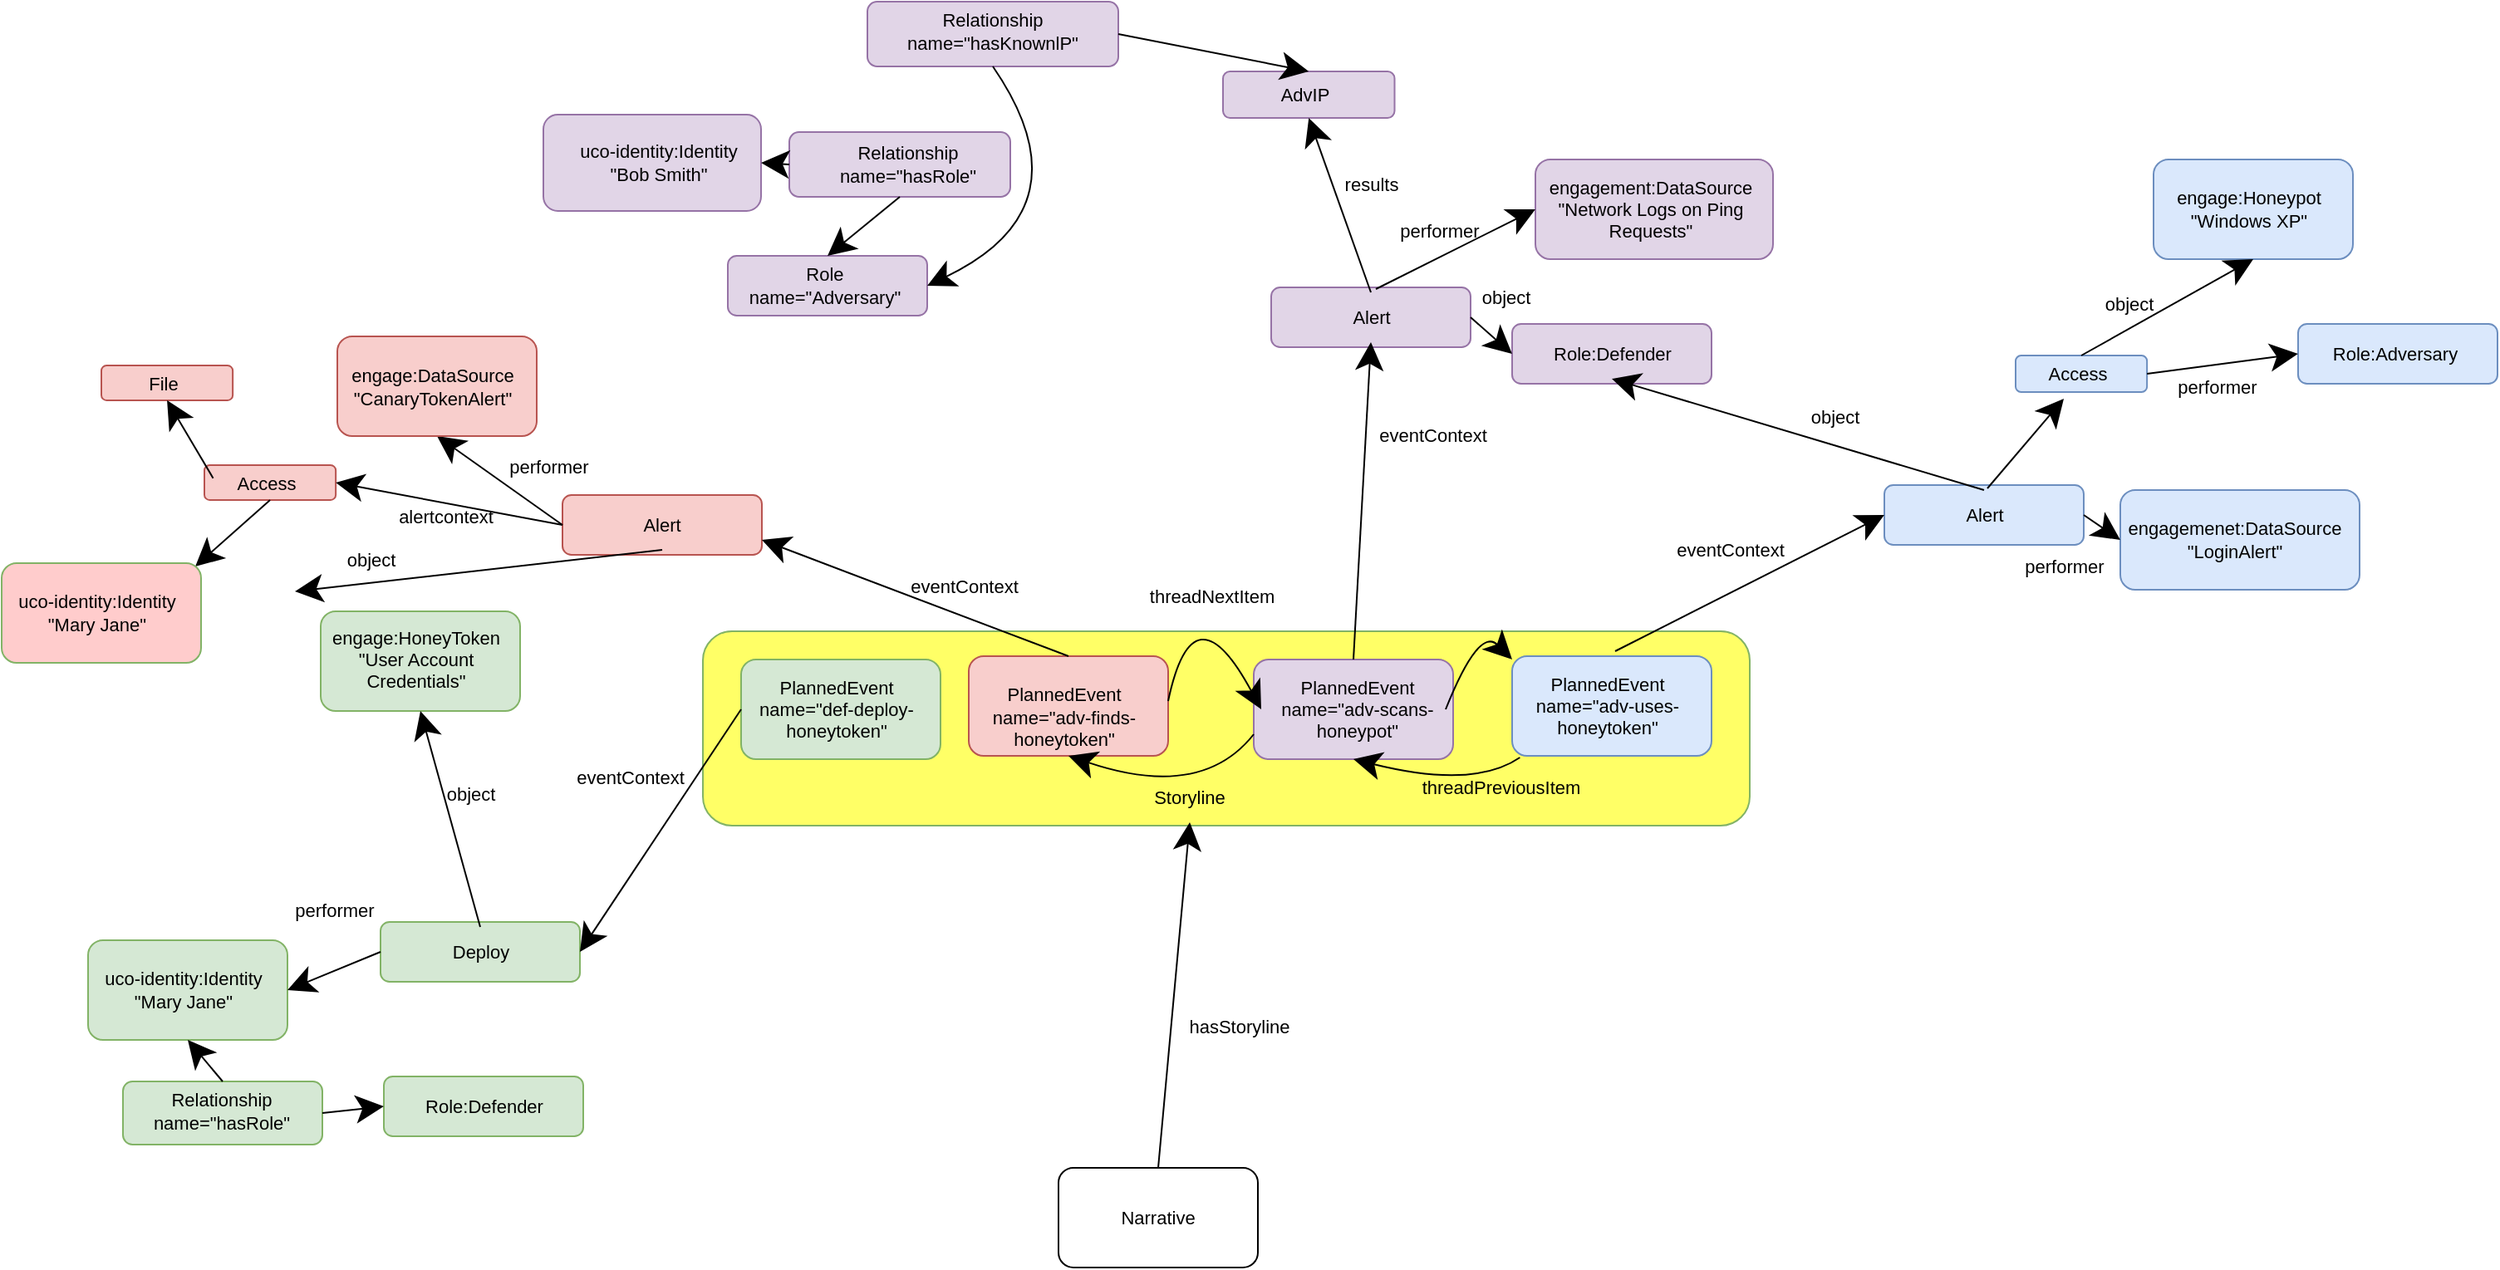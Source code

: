 <mxfile version="20.8.16" type="device"><diagram id="aPZponwk-CAp5cWYtt7y" name="Page-2"><mxGraphModel dx="2490" dy="1339" grid="0" gridSize="10" guides="1" tooltips="1" connect="1" arrows="1" fold="1" page="0" pageScale="1" pageWidth="850" pageHeight="1100" math="0" shadow="0"><root><mxCell id="0"/><mxCell id="1" parent="0"/><mxCell id="fvY7ZzDj5HsZYupAAfVs-12" value="" style="rounded=1;whiteSpace=wrap;html=1;fontSize=11;fillColor=#FFFF66;strokeColor=#82b366;" parent="1" vertex="1"><mxGeometry x="-400" y="-220" width="630" height="117" as="geometry"/></mxCell><mxCell id="fvY7ZzDj5HsZYupAAfVs-11" value="" style="group" parent="1" vertex="1" connectable="0"><mxGeometry x="-344" y="-160" width="560" height="94" as="geometry"/></mxCell><mxCell id="fvY7ZzDj5HsZYupAAfVs-13" value="Storyline" style="text;html=1;strokeColor=none;fillColor=#FFFF66;align=center;verticalAlign=middle;whiteSpace=wrap;rounded=0;fontSize=11;" parent="fvY7ZzDj5HsZYupAAfVs-11" vertex="1"><mxGeometry x="83" y="25" width="308" height="30" as="geometry"/></mxCell><mxCell id="P7vZvqW4n4S7l9zOYLdS-189" value="" style="rounded=1;whiteSpace=wrap;html=1;fontSize=11;fillColor=#dae8fc;strokeColor=#6c8ebf;" parent="1" vertex="1"><mxGeometry x="453" y="-305" width="144" height="60" as="geometry"/></mxCell><mxCell id="P7vZvqW4n4S7l9zOYLdS-193" value="" style="rounded=1;whiteSpace=wrap;html=1;fontSize=11;fillColor=#dae8fc;strokeColor=#6c8ebf;" parent="1" vertex="1"><mxGeometry x="311" y="-308" width="120" height="36" as="geometry"/></mxCell><mxCell id="P7vZvqW4n4S7l9zOYLdS-5" value="" style="group" parent="1" vertex="1" connectable="0"><mxGeometry x="-186" y="103" width="120" height="60" as="geometry"/></mxCell><mxCell id="P7vZvqW4n4S7l9zOYLdS-3" value="" style="rounded=1;whiteSpace=wrap;html=1;fontSize=11;" parent="P7vZvqW4n4S7l9zOYLdS-5" vertex="1"><mxGeometry width="120" height="60" as="geometry"/></mxCell><mxCell id="P7vZvqW4n4S7l9zOYLdS-4" value="Narrative" style="text;html=1;strokeColor=none;fillColor=none;align=center;verticalAlign=middle;whiteSpace=wrap;rounded=0;fontSize=11;" parent="P7vZvqW4n4S7l9zOYLdS-5" vertex="1"><mxGeometry x="30" y="15" width="60" height="30" as="geometry"/></mxCell><mxCell id="P7vZvqW4n4S7l9zOYLdS-16" value="" style="endArrow=classic;html=1;rounded=0;fontSize=11;startSize=14;endSize=14;sourcePerimeterSpacing=8;targetPerimeterSpacing=8;curved=1;exitX=0.5;exitY=0;exitDx=0;exitDy=0;entryX=0.5;entryY=1;entryDx=0;entryDy=0;" parent="1" source="P7vZvqW4n4S7l9zOYLdS-3" target="fvY7ZzDj5HsZYupAAfVs-13" edge="1"><mxGeometry width="50" height="50" relative="1" as="geometry"><mxPoint x="160" y="224" as="sourcePoint"/><mxPoint x="-126" y="5" as="targetPoint"/></mxGeometry></mxCell><mxCell id="P7vZvqW4n4S7l9zOYLdS-20" value="" style="group" parent="1" vertex="1" connectable="0"><mxGeometry x="-69" y="-220" width="162" height="81" as="geometry"/></mxCell><mxCell id="P7vZvqW4n4S7l9zOYLdS-21" value="" style="rounded=1;whiteSpace=wrap;html=1;fontSize=11;fillColor=#e1d5e7;strokeColor=#9673a6;" parent="P7vZvqW4n4S7l9zOYLdS-20" vertex="1"><mxGeometry x="0.5" y="17" width="120" height="60" as="geometry"/></mxCell><mxCell id="P7vZvqW4n4S7l9zOYLdS-22" value="&lt;div&gt;PlannedEvent&lt;/div&gt;&lt;div&gt;name=&quot;adv-scans-honeypot&quot;&lt;br&gt;&lt;/div&gt;" style="text;html=1;strokeColor=none;fillColor=none;align=center;verticalAlign=middle;whiteSpace=wrap;rounded=0;fontSize=11;" parent="P7vZvqW4n4S7l9zOYLdS-20" vertex="1"><mxGeometry x="10" y="32" width="106" height="30" as="geometry"/></mxCell><mxCell id="P7vZvqW4n4S7l9zOYLdS-23" value="" style="group" parent="1" vertex="1" connectable="0"><mxGeometry x="87" y="-205" width="129" height="60" as="geometry"/></mxCell><mxCell id="P7vZvqW4n4S7l9zOYLdS-24" value="" style="rounded=1;whiteSpace=wrap;html=1;fontSize=11;fillColor=#dae8fc;strokeColor=#6c8ebf;" parent="P7vZvqW4n4S7l9zOYLdS-23" vertex="1"><mxGeometry width="120" height="60" as="geometry"/></mxCell><mxCell id="P7vZvqW4n4S7l9zOYLdS-25" value="&lt;div&gt;PlannedEvent&lt;/div&gt;name=&quot;adv-uses-honeytoken&quot;" style="text;html=1;strokeColor=none;fillColor=none;align=center;verticalAlign=middle;whiteSpace=wrap;rounded=0;fontSize=11;" parent="P7vZvqW4n4S7l9zOYLdS-23" vertex="1"><mxGeometry x="8" y="15" width="99" height="30" as="geometry"/></mxCell><mxCell id="P7vZvqW4n4S7l9zOYLdS-26" value="" style="group" parent="1" vertex="1" connectable="0"><mxGeometry x="-240" y="-205" width="129" height="60" as="geometry"/></mxCell><mxCell id="P7vZvqW4n4S7l9zOYLdS-27" value="" style="rounded=1;whiteSpace=wrap;html=1;fontSize=11;fillColor=#f8cecc;strokeColor=#b85450;" parent="P7vZvqW4n4S7l9zOYLdS-26" vertex="1"><mxGeometry width="120" height="60" as="geometry"/></mxCell><mxCell id="P7vZvqW4n4S7l9zOYLdS-28" value="&lt;br&gt;&lt;div&gt;PlannedEvent&lt;/div&gt;name=&quot;adv-finds-honeytoken&quot;" style="text;html=1;strokeColor=none;fillColor=none;align=center;verticalAlign=middle;whiteSpace=wrap;rounded=0;fontSize=11;" parent="P7vZvqW4n4S7l9zOYLdS-26" vertex="1"><mxGeometry x="8" y="15" width="99" height="30" as="geometry"/></mxCell><mxCell id="P7vZvqW4n4S7l9zOYLdS-55" value="" style="endArrow=classic;html=1;rounded=0;fontSize=11;startSize=14;endSize=14;sourcePerimeterSpacing=8;targetPerimeterSpacing=8;curved=1;" parent="1" edge="1"><mxGeometry width="50" height="50" relative="1" as="geometry"><mxPoint x="-120" y="-178" as="sourcePoint"/><mxPoint x="-64" y="-173" as="targetPoint"/><Array as="points"><mxPoint x="-105" y="-249"/></Array></mxGeometry></mxCell><mxCell id="P7vZvqW4n4S7l9zOYLdS-61" value="threadNextItem" style="text;html=1;align=center;verticalAlign=middle;resizable=0;points=[];autosize=1;strokeColor=none;fillColor=none;fontSize=11;" parent="1" vertex="1"><mxGeometry x="-140.5" y="-254" width="93" height="25" as="geometry"/></mxCell><mxCell id="P7vZvqW4n4S7l9zOYLdS-76" value="" style="group" parent="1" vertex="1" connectable="0"><mxGeometry x="-630" y="-232" width="129" height="60" as="geometry"/></mxCell><mxCell id="P7vZvqW4n4S7l9zOYLdS-77" value="" style="rounded=1;whiteSpace=wrap;html=1;fontSize=11;fillColor=#d5e8d4;strokeColor=#82b366;" parent="P7vZvqW4n4S7l9zOYLdS-76" vertex="1"><mxGeometry width="120" height="60" as="geometry"/></mxCell><mxCell id="P7vZvqW4n4S7l9zOYLdS-78" value="&lt;div&gt;engage:HoneyToken&lt;/div&gt;&lt;div&gt;&quot;User Account Credentials&quot;&lt;br&gt;&lt;/div&gt;" style="text;html=1;strokeColor=none;fillColor=none;align=center;verticalAlign=middle;whiteSpace=wrap;rounded=0;fontSize=11;" parent="P7vZvqW4n4S7l9zOYLdS-76" vertex="1"><mxGeometry x="8" y="15" width="99" height="28" as="geometry"/></mxCell><mxCell id="P7vZvqW4n4S7l9zOYLdS-82" value="" style="group" parent="1" vertex="1" connectable="0"><mxGeometry x="-377" y="-203" width="129" height="60" as="geometry"/></mxCell><mxCell id="P7vZvqW4n4S7l9zOYLdS-83" value="" style="rounded=1;whiteSpace=wrap;html=1;fontSize=11;fillColor=#d5e8d4;strokeColor=#82b366;" parent="P7vZvqW4n4S7l9zOYLdS-82" vertex="1"><mxGeometry width="120" height="60" as="geometry"/></mxCell><mxCell id="P7vZvqW4n4S7l9zOYLdS-84" value="&lt;div&gt;PlannedEvent&lt;/div&gt;name=&quot;def-deploy-honeytoken&quot;" style="text;html=1;strokeColor=none;fillColor=none;align=center;verticalAlign=middle;whiteSpace=wrap;rounded=0;fontSize=11;" parent="P7vZvqW4n4S7l9zOYLdS-82" vertex="1"><mxGeometry x="8" y="15" width="99" height="30" as="geometry"/></mxCell><mxCell id="P7vZvqW4n4S7l9zOYLdS-88" value="" style="group" parent="1" vertex="1" connectable="0"><mxGeometry x="-770" y="-34" width="129" height="60" as="geometry"/></mxCell><mxCell id="P7vZvqW4n4S7l9zOYLdS-89" value="" style="rounded=1;whiteSpace=wrap;html=1;fontSize=11;fillColor=#d5e8d4;strokeColor=#82b366;" parent="P7vZvqW4n4S7l9zOYLdS-88" vertex="1"><mxGeometry width="120" height="60" as="geometry"/></mxCell><mxCell id="P7vZvqW4n4S7l9zOYLdS-90" value="&lt;div&gt;uco-identity:Identity&lt;/div&gt;&lt;div&gt;&quot;Mary Jane&quot;&lt;br&gt;&lt;/div&gt;" style="text;html=1;strokeColor=none;fillColor=none;align=center;verticalAlign=middle;whiteSpace=wrap;rounded=0;fontSize=11;" parent="P7vZvqW4n4S7l9zOYLdS-88" vertex="1"><mxGeometry x="8" y="15" width="99" height="30" as="geometry"/></mxCell><mxCell id="P7vZvqW4n4S7l9zOYLdS-91" value="" style="group" parent="1" vertex="1" connectable="0"><mxGeometry x="-749" y="51" width="129" height="38" as="geometry"/></mxCell><mxCell id="P7vZvqW4n4S7l9zOYLdS-92" value="" style="rounded=1;whiteSpace=wrap;html=1;fontSize=11;fillColor=#d5e8d4;strokeColor=#82b366;" parent="P7vZvqW4n4S7l9zOYLdS-91" vertex="1"><mxGeometry width="120" height="38" as="geometry"/></mxCell><mxCell id="P7vZvqW4n4S7l9zOYLdS-93" value="&lt;div&gt;Relationship&lt;/div&gt;&lt;div&gt;name=&quot;hasRole&quot;&lt;br&gt;&lt;/div&gt;" style="text;html=1;strokeColor=none;fillColor=none;align=center;verticalAlign=middle;whiteSpace=wrap;rounded=0;fontSize=11;" parent="P7vZvqW4n4S7l9zOYLdS-91" vertex="1"><mxGeometry x="8" y="9.5" width="103" height="17.1" as="geometry"/></mxCell><mxCell id="P7vZvqW4n4S7l9zOYLdS-94" value="" style="rounded=1;whiteSpace=wrap;html=1;fontSize=11;fillColor=#d5e8d4;strokeColor=#82b366;" parent="1" vertex="1"><mxGeometry x="-592" y="48" width="120" height="36" as="geometry"/></mxCell><mxCell id="P7vZvqW4n4S7l9zOYLdS-95" value="&lt;div&gt;Role:Defender&lt;br&gt;&lt;/div&gt;" style="text;html=1;strokeColor=none;fillColor=none;align=center;verticalAlign=middle;whiteSpace=wrap;rounded=0;fontSize=11;" parent="1" vertex="1"><mxGeometry x="-581.5" y="51" width="99" height="30" as="geometry"/></mxCell><mxCell id="P7vZvqW4n4S7l9zOYLdS-96" value="" style="endArrow=classic;html=1;rounded=0;fontSize=11;startSize=14;endSize=14;sourcePerimeterSpacing=8;targetPerimeterSpacing=8;curved=1;exitX=0.5;exitY=0;exitDx=0;exitDy=0;entryX=0.5;entryY=1;entryDx=0;entryDy=0;" parent="1" source="P7vZvqW4n4S7l9zOYLdS-92" target="P7vZvqW4n4S7l9zOYLdS-89" edge="1"><mxGeometry width="50" height="50" relative="1" as="geometry"><mxPoint x="-294" y="156" as="sourcePoint"/><mxPoint x="-653" y="-2" as="targetPoint"/></mxGeometry></mxCell><mxCell id="P7vZvqW4n4S7l9zOYLdS-65" value="" style="group" parent="1" vertex="1" connectable="0"><mxGeometry x="-348" y="-520.5" width="133" height="39" as="geometry"/></mxCell><mxCell id="P7vZvqW4n4S7l9zOYLdS-66" value="" style="rounded=1;whiteSpace=wrap;html=1;fontSize=11;fillColor=#e1d5e7;strokeColor=#9673a6;" parent="P7vZvqW4n4S7l9zOYLdS-65" vertex="1"><mxGeometry width="133" height="39" as="geometry"/></mxCell><mxCell id="P7vZvqW4n4S7l9zOYLdS-67" value="&lt;div&gt;Relationship&lt;/div&gt;&lt;div&gt;name=&quot;hasRole&quot;&lt;br&gt;&lt;/div&gt;" style="text;html=1;strokeColor=none;fillColor=none;align=center;verticalAlign=middle;whiteSpace=wrap;rounded=0;fontSize=11;" parent="P7vZvqW4n4S7l9zOYLdS-65" vertex="1"><mxGeometry x="20" y="10.95" width="103" height="17.1" as="geometry"/></mxCell><mxCell id="P7vZvqW4n4S7l9zOYLdS-69" value="" style="rounded=1;whiteSpace=wrap;html=1;fontSize=11;fillColor=#e1d5e7;strokeColor=#9673a6;" parent="1" vertex="1"><mxGeometry x="-385" y="-446" width="120" height="36" as="geometry"/></mxCell><mxCell id="P7vZvqW4n4S7l9zOYLdS-70" value="&lt;div&gt;Role&lt;/div&gt;&lt;div&gt;name=&quot;Adversary&quot;&lt;br&gt;&lt;/div&gt;" style="text;html=1;strokeColor=none;fillColor=none;align=center;verticalAlign=middle;whiteSpace=wrap;rounded=0;fontSize=11;" parent="1" vertex="1"><mxGeometry x="-376" y="-443" width="99" height="30" as="geometry"/></mxCell><mxCell id="P7vZvqW4n4S7l9zOYLdS-71" value="" style="group" parent="1" vertex="1" connectable="0"><mxGeometry x="-496" y="-531" width="131" height="60" as="geometry"/></mxCell><mxCell id="P7vZvqW4n4S7l9zOYLdS-72" value="" style="rounded=1;whiteSpace=wrap;html=1;fontSize=11;fillColor=#e1d5e7;strokeColor=#9673a6;" parent="P7vZvqW4n4S7l9zOYLdS-71" vertex="1"><mxGeometry width="131" height="58" as="geometry"/></mxCell><mxCell id="P7vZvqW4n4S7l9zOYLdS-73" value="&lt;div&gt;uco-identity:Identity&lt;/div&gt;&lt;div&gt;&quot;Bob Smith&quot;&lt;br&gt;&lt;/div&gt;" style="text;html=1;strokeColor=none;fillColor=none;align=center;verticalAlign=middle;whiteSpace=wrap;rounded=0;fontSize=11;" parent="P7vZvqW4n4S7l9zOYLdS-71" vertex="1"><mxGeometry x="20" y="14" width="99" height="30" as="geometry"/></mxCell><mxCell id="P7vZvqW4n4S7l9zOYLdS-74" value="" style="endArrow=classic;html=1;rounded=0;fontSize=11;startSize=14;endSize=14;sourcePerimeterSpacing=8;targetPerimeterSpacing=8;curved=1;exitX=0;exitY=0.5;exitDx=0;exitDy=0;entryX=1;entryY=0.5;entryDx=0;entryDy=0;" parent="1" source="P7vZvqW4n4S7l9zOYLdS-66" target="P7vZvqW4n4S7l9zOYLdS-72" edge="1"><mxGeometry width="50" height="50" relative="1" as="geometry"><mxPoint x="-22" y="-343" as="sourcePoint"/><mxPoint x="-87" y="-297" as="targetPoint"/></mxGeometry></mxCell><mxCell id="P7vZvqW4n4S7l9zOYLdS-75" value="" style="endArrow=classic;html=1;rounded=0;fontSize=11;startSize=14;endSize=14;sourcePerimeterSpacing=8;targetPerimeterSpacing=8;curved=1;exitX=0.5;exitY=1;exitDx=0;exitDy=0;entryX=0.5;entryY=0;entryDx=0;entryDy=0;" parent="1" source="P7vZvqW4n4S7l9zOYLdS-66" target="P7vZvqW4n4S7l9zOYLdS-69" edge="1"><mxGeometry width="50" height="50" relative="1" as="geometry"><mxPoint x="-12" y="-333" as="sourcePoint"/><mxPoint x="-77" y="-287" as="targetPoint"/></mxGeometry></mxCell><mxCell id="P7vZvqW4n4S7l9zOYLdS-100" value="" style="endArrow=classic;html=1;rounded=0;fontSize=11;startSize=14;endSize=14;sourcePerimeterSpacing=8;targetPerimeterSpacing=8;curved=1;exitX=1;exitY=0.5;exitDx=0;exitDy=0;entryX=0;entryY=0.5;entryDx=0;entryDy=0;" parent="1" source="P7vZvqW4n4S7l9zOYLdS-92" target="P7vZvqW4n4S7l9zOYLdS-94" edge="1"><mxGeometry width="50" height="50" relative="1" as="geometry"><mxPoint x="-679" y="61" as="sourcePoint"/><mxPoint x="-700" y="36" as="targetPoint"/></mxGeometry></mxCell><mxCell id="P7vZvqW4n4S7l9zOYLdS-106" value="" style="rounded=1;whiteSpace=wrap;html=1;fontSize=11;fillColor=#d5e8d4;strokeColor=#82b366;" parent="1" vertex="1"><mxGeometry x="-594" y="-45" width="120" height="36" as="geometry"/></mxCell><mxCell id="P7vZvqW4n4S7l9zOYLdS-107" value="Deploy" style="text;html=1;strokeColor=none;fillColor=none;align=center;verticalAlign=middle;whiteSpace=wrap;rounded=0;fontSize=11;" parent="1" vertex="1"><mxGeometry x="-583.5" y="-42" width="99" height="30" as="geometry"/></mxCell><mxCell id="P7vZvqW4n4S7l9zOYLdS-108" value="" style="endArrow=classic;html=1;rounded=0;fontSize=11;startSize=14;endSize=14;sourcePerimeterSpacing=8;targetPerimeterSpacing=8;curved=1;exitX=0;exitY=0.5;exitDx=0;exitDy=0;entryX=1;entryY=0.5;entryDx=0;entryDy=0;" parent="1" source="P7vZvqW4n4S7l9zOYLdS-106" target="P7vZvqW4n4S7l9zOYLdS-89" edge="1"><mxGeometry width="50" height="50" relative="1" as="geometry"><mxPoint x="-679" y="61" as="sourcePoint"/><mxPoint x="-700" y="36" as="targetPoint"/></mxGeometry></mxCell><mxCell id="P7vZvqW4n4S7l9zOYLdS-110" value="performer" style="text;html=1;align=center;verticalAlign=middle;resizable=0;points=[];autosize=1;strokeColor=none;fillColor=none;fontSize=11;" parent="1" vertex="1"><mxGeometry x="-656" y="-65" width="68" height="25" as="geometry"/></mxCell><mxCell id="P7vZvqW4n4S7l9zOYLdS-111" value="" style="endArrow=classic;html=1;rounded=0;fontSize=11;startSize=14;endSize=14;sourcePerimeterSpacing=8;targetPerimeterSpacing=8;curved=1;exitX=0.5;exitY=0;exitDx=0;exitDy=0;entryX=0.5;entryY=1;entryDx=0;entryDy=0;" parent="1" source="P7vZvqW4n4S7l9zOYLdS-107" target="P7vZvqW4n4S7l9zOYLdS-77" edge="1"><mxGeometry width="50" height="50" relative="1" as="geometry"><mxPoint x="-524" y="-2" as="sourcePoint"/><mxPoint x="-573" y="-167" as="targetPoint"/></mxGeometry></mxCell><mxCell id="P7vZvqW4n4S7l9zOYLdS-112" value="object" style="text;html=1;align=center;verticalAlign=middle;resizable=0;points=[];autosize=1;strokeColor=none;fillColor=none;fontSize=11;" parent="1" vertex="1"><mxGeometry x="-564" y="-135" width="48" height="25" as="geometry"/></mxCell><mxCell id="P7vZvqW4n4S7l9zOYLdS-119" value="" style="endArrow=classic;html=1;rounded=0;fontSize=11;startSize=14;endSize=14;sourcePerimeterSpacing=8;targetPerimeterSpacing=8;curved=1;entryX=1;entryY=0.5;entryDx=0;entryDy=0;exitX=0;exitY=0.5;exitDx=0;exitDy=0;" parent="1" source="P7vZvqW4n4S7l9zOYLdS-83" target="P7vZvqW4n4S7l9zOYLdS-106" edge="1"><mxGeometry width="50" height="50" relative="1" as="geometry"><mxPoint x="-406" y="-68" as="sourcePoint"/><mxPoint x="-377" y="-174" as="targetPoint"/></mxGeometry></mxCell><mxCell id="P7vZvqW4n4S7l9zOYLdS-131" value="" style="rounded=1;whiteSpace=wrap;html=1;fontSize=11;fillColor=#f8cecc;strokeColor=#b85450;" parent="1" vertex="1"><mxGeometry x="-484.5" y="-302" width="120" height="36" as="geometry"/></mxCell><mxCell id="P7vZvqW4n4S7l9zOYLdS-132" value="Alert" style="text;html=1;strokeColor=none;fillColor=none;align=center;verticalAlign=middle;whiteSpace=wrap;rounded=0;fontSize=11;" parent="1" vertex="1"><mxGeometry x="-474" y="-299" width="99" height="30" as="geometry"/></mxCell><mxCell id="P7vZvqW4n4S7l9zOYLdS-134" value="" style="endArrow=classic;html=1;rounded=0;fontSize=11;startSize=14;endSize=14;sourcePerimeterSpacing=8;targetPerimeterSpacing=8;curved=1;exitX=0;exitY=0.5;exitDx=0;exitDy=0;entryX=0.5;entryY=1;entryDx=0;entryDy=0;" parent="1" source="P7vZvqW4n4S7l9zOYLdS-131" target="P7vZvqW4n4S7l9zOYLdS-137" edge="1"><mxGeometry width="50" height="50" relative="1" as="geometry"><mxPoint x="-321" y="-251" as="sourcePoint"/><mxPoint x="-548" y="-300" as="targetPoint"/></mxGeometry></mxCell><mxCell id="P7vZvqW4n4S7l9zOYLdS-135" value="performer" style="text;html=1;align=center;verticalAlign=middle;resizable=0;points=[];autosize=1;strokeColor=none;fillColor=none;fontSize=11;" parent="1" vertex="1"><mxGeometry x="-527" y="-332" width="68" height="25" as="geometry"/></mxCell><mxCell id="P7vZvqW4n4S7l9zOYLdS-136" value="" style="group" parent="1" vertex="1" connectable="0"><mxGeometry x="-620" y="-397.5" width="129" height="60" as="geometry"/></mxCell><mxCell id="P7vZvqW4n4S7l9zOYLdS-137" value="" style="rounded=1;whiteSpace=wrap;html=1;fontSize=11;fillColor=#f8cecc;strokeColor=#b85450;" parent="P7vZvqW4n4S7l9zOYLdS-136" vertex="1"><mxGeometry width="120" height="60" as="geometry"/></mxCell><mxCell id="P7vZvqW4n4S7l9zOYLdS-138" value="&lt;div&gt;engage:DataSource&lt;/div&gt;&lt;div&gt;&quot;CanaryTokenAlert&quot;&lt;br&gt;&lt;/div&gt;" style="text;html=1;strokeColor=none;fillColor=none;align=center;verticalAlign=middle;whiteSpace=wrap;rounded=0;fontSize=11;" parent="P7vZvqW4n4S7l9zOYLdS-136" vertex="1"><mxGeometry x="8" y="15" width="99" height="30" as="geometry"/></mxCell><mxCell id="P7vZvqW4n4S7l9zOYLdS-139" value="" style="endArrow=classic;html=1;rounded=0;fontSize=11;startSize=14;endSize=14;sourcePerimeterSpacing=8;targetPerimeterSpacing=8;curved=1;entryX=1;entryY=0.5;entryDx=0;entryDy=0;exitX=0.5;exitY=1;exitDx=0;exitDy=0;" parent="1" source="P7vZvqW4n4S7l9zOYLdS-132" edge="1"><mxGeometry width="50" height="50" relative="1" as="geometry"><mxPoint x="-485" y="-279" as="sourcePoint"/><mxPoint x="-645.5" y="-244" as="targetPoint"/></mxGeometry></mxCell><mxCell id="P7vZvqW4n4S7l9zOYLdS-142" value="object" style="text;html=1;align=center;verticalAlign=middle;resizable=0;points=[];autosize=1;strokeColor=none;fillColor=none;fontSize=11;" parent="1" vertex="1"><mxGeometry x="-624" y="-276" width="48" height="25" as="geometry"/></mxCell><mxCell id="P7vZvqW4n4S7l9zOYLdS-149" value="" style="rounded=1;whiteSpace=wrap;html=1;fontSize=11;fillColor=#e1d5e7;strokeColor=#9673a6;" parent="1" vertex="1"><mxGeometry x="-58" y="-427" width="120" height="36" as="geometry"/></mxCell><mxCell id="P7vZvqW4n4S7l9zOYLdS-150" value="Alert" style="text;html=1;strokeColor=none;fillColor=none;align=center;verticalAlign=middle;whiteSpace=wrap;rounded=0;fontSize=11;" parent="1" vertex="1"><mxGeometry x="-47.5" y="-424" width="99" height="30" as="geometry"/></mxCell><mxCell id="P7vZvqW4n4S7l9zOYLdS-158" value="" style="group" parent="1" vertex="1" connectable="0"><mxGeometry x="-87" y="-557" width="111" height="28" as="geometry"/></mxCell><mxCell id="P7vZvqW4n4S7l9zOYLdS-159" value="" style="rounded=1;whiteSpace=wrap;html=1;fontSize=11;fillColor=#e1d5e7;strokeColor=#9673a6;" parent="P7vZvqW4n4S7l9zOYLdS-158" vertex="1"><mxGeometry width="103.256" height="28" as="geometry"/></mxCell><mxCell id="P7vZvqW4n4S7l9zOYLdS-160" value="AdvIP" style="text;html=1;strokeColor=none;fillColor=none;align=center;verticalAlign=middle;whiteSpace=wrap;rounded=0;fontSize=11;" parent="P7vZvqW4n4S7l9zOYLdS-158" vertex="1"><mxGeometry x="6.88" y="7" width="85.12" height="14" as="geometry"/></mxCell><mxCell id="P7vZvqW4n4S7l9zOYLdS-161" value="" style="group" parent="1" vertex="1" connectable="0"><mxGeometry x="101" y="-504" width="143" height="60" as="geometry"/></mxCell><mxCell id="P7vZvqW4n4S7l9zOYLdS-162" value="" style="rounded=1;whiteSpace=wrap;html=1;fontSize=11;fillColor=#e1d5e7;strokeColor=#9673a6;" parent="P7vZvqW4n4S7l9zOYLdS-161" vertex="1"><mxGeometry width="143" height="60" as="geometry"/></mxCell><mxCell id="P7vZvqW4n4S7l9zOYLdS-163" value="&lt;div&gt;engagement:DataSource&lt;/div&gt;&lt;div&gt;&quot;Network Logs on Ping Requests&quot;&lt;br&gt;&lt;/div&gt;" style="text;html=1;strokeColor=none;fillColor=none;align=center;verticalAlign=middle;whiteSpace=wrap;rounded=0;fontSize=11;" parent="P7vZvqW4n4S7l9zOYLdS-161" vertex="1"><mxGeometry x="20" y="15" width="99" height="30" as="geometry"/></mxCell><mxCell id="P7vZvqW4n4S7l9zOYLdS-164" value="" style="endArrow=classic;html=1;rounded=0;fontSize=11;startSize=14;endSize=14;sourcePerimeterSpacing=8;targetPerimeterSpacing=8;curved=1;entryX=0;entryY=0.5;entryDx=0;entryDy=0;" parent="1" target="P7vZvqW4n4S7l9zOYLdS-162" edge="1"><mxGeometry width="50" height="50" relative="1" as="geometry"><mxPoint x="5" y="-426" as="sourcePoint"/><mxPoint x="12" y="-384" as="targetPoint"/></mxGeometry></mxCell><mxCell id="P7vZvqW4n4S7l9zOYLdS-165" value="" style="endArrow=classic;html=1;rounded=0;fontSize=11;startSize=14;endSize=14;sourcePerimeterSpacing=8;targetPerimeterSpacing=8;curved=1;entryX=0.5;entryY=1;entryDx=0;entryDy=0;exitX=0.5;exitY=0;exitDx=0;exitDy=0;" parent="1" source="P7vZvqW4n4S7l9zOYLdS-150" target="P7vZvqW4n4S7l9zOYLdS-159" edge="1"><mxGeometry width="50" height="50" relative="1" as="geometry"><mxPoint x="15" y="-416" as="sourcePoint"/><mxPoint x="111" y="-464" as="targetPoint"/></mxGeometry></mxCell><mxCell id="P7vZvqW4n4S7l9zOYLdS-168" value="" style="rounded=1;whiteSpace=wrap;html=1;fontSize=11;fillColor=#e1d5e7;strokeColor=#9673a6;" parent="1" vertex="1"><mxGeometry x="87" y="-405" width="120" height="36" as="geometry"/></mxCell><mxCell id="P7vZvqW4n4S7l9zOYLdS-169" value="&lt;div&gt;Role:Defender&lt;br&gt;&lt;/div&gt;" style="text;html=1;strokeColor=none;fillColor=none;align=center;verticalAlign=middle;whiteSpace=wrap;rounded=0;fontSize=11;" parent="1" vertex="1"><mxGeometry x="97.5" y="-402" width="99" height="30" as="geometry"/></mxCell><mxCell id="P7vZvqW4n4S7l9zOYLdS-170" value="" style="endArrow=classic;html=1;rounded=0;fontSize=11;startSize=14;endSize=14;sourcePerimeterSpacing=8;targetPerimeterSpacing=8;curved=1;entryX=0;entryY=0.5;entryDx=0;entryDy=0;exitX=1;exitY=0.5;exitDx=0;exitDy=0;" parent="1" source="P7vZvqW4n4S7l9zOYLdS-149" target="P7vZvqW4n4S7l9zOYLdS-168" edge="1"><mxGeometry width="50" height="50" relative="1" as="geometry"><mxPoint x="12" y="-414" as="sourcePoint"/><mxPoint x="-10.709" y="-475" as="targetPoint"/></mxGeometry></mxCell><mxCell id="P7vZvqW4n4S7l9zOYLdS-172" value="results" style="text;html=1;align=center;verticalAlign=middle;resizable=0;points=[];autosize=1;strokeColor=none;fillColor=none;fontSize=11;" parent="1" vertex="1"><mxGeometry x="-24" y="-502" width="52" height="25" as="geometry"/></mxCell><mxCell id="P7vZvqW4n4S7l9zOYLdS-173" value="performer" style="text;html=1;align=center;verticalAlign=middle;resizable=0;points=[];autosize=1;strokeColor=none;fillColor=none;fontSize=11;" parent="1" vertex="1"><mxGeometry x="9" y="-474" width="68" height="25" as="geometry"/></mxCell><mxCell id="P7vZvqW4n4S7l9zOYLdS-174" value="object" style="text;html=1;align=center;verticalAlign=middle;resizable=0;points=[];autosize=1;strokeColor=none;fillColor=none;fontSize=11;" parent="1" vertex="1"><mxGeometry x="59" y="-434" width="48" height="25" as="geometry"/></mxCell><mxCell id="P7vZvqW4n4S7l9zOYLdS-175" value="" style="group" parent="1" vertex="1" connectable="0"><mxGeometry x="-301" y="-599" width="151" height="39" as="geometry"/></mxCell><mxCell id="P7vZvqW4n4S7l9zOYLdS-176" value="" style="rounded=1;whiteSpace=wrap;html=1;fontSize=11;fillColor=#e1d5e7;strokeColor=#9673a6;" parent="P7vZvqW4n4S7l9zOYLdS-175" vertex="1"><mxGeometry width="151" height="39" as="geometry"/></mxCell><mxCell id="P7vZvqW4n4S7l9zOYLdS-177" value="&lt;div&gt;Relationship&lt;/div&gt;&lt;div&gt;name=&quot;hasKnownlP&quot;&lt;br&gt;&lt;/div&gt;" style="text;html=1;strokeColor=none;fillColor=none;align=center;verticalAlign=middle;whiteSpace=wrap;rounded=0;fontSize=11;" parent="P7vZvqW4n4S7l9zOYLdS-175" vertex="1"><mxGeometry x="24" y="9" width="103" height="17.1" as="geometry"/></mxCell><mxCell id="P7vZvqW4n4S7l9zOYLdS-182" value="" style="endArrow=classic;html=1;rounded=0;fontSize=11;startSize=14;endSize=14;sourcePerimeterSpacing=8;targetPerimeterSpacing=8;curved=1;exitX=0.5;exitY=1;exitDx=0;exitDy=0;entryX=1;entryY=0.5;entryDx=0;entryDy=0;" parent="1" source="P7vZvqW4n4S7l9zOYLdS-176" target="P7vZvqW4n4S7l9zOYLdS-69" edge="1"><mxGeometry width="50" height="50" relative="1" as="geometry"><mxPoint x="15" y="-416" as="sourcePoint"/><mxPoint x="-326" y="-507" as="targetPoint"/><Array as="points"><mxPoint x="-167" y="-475"/></Array></mxGeometry></mxCell><mxCell id="P7vZvqW4n4S7l9zOYLdS-183" value="" style="endArrow=classic;html=1;rounded=0;fontSize=11;startSize=14;endSize=14;sourcePerimeterSpacing=8;targetPerimeterSpacing=8;curved=1;exitX=1;exitY=0.5;exitDx=0;exitDy=0;entryX=0.5;entryY=0;entryDx=0;entryDy=0;" parent="1" source="P7vZvqW4n4S7l9zOYLdS-176" target="P7vZvqW4n4S7l9zOYLdS-159" edge="1"><mxGeometry width="50" height="50" relative="1" as="geometry"><mxPoint x="-166.5" y="-536" as="sourcePoint"/><mxPoint x="-21" y="-563" as="targetPoint"/></mxGeometry></mxCell><mxCell id="P7vZvqW4n4S7l9zOYLdS-198" value="" style="endArrow=classic;html=1;rounded=0;fontSize=11;startSize=14;endSize=14;sourcePerimeterSpacing=8;targetPerimeterSpacing=8;curved=1;exitX=0.5;exitY=0;exitDx=0;exitDy=0;entryX=0.5;entryY=1;entryDx=0;entryDy=0;" parent="1" source="P7vZvqW4n4S7l9zOYLdS-194" target="P7vZvqW4n4S7l9zOYLdS-169" edge="1"><mxGeometry width="50" height="50" relative="1" as="geometry"><mxPoint x="319" y="-251" as="sourcePoint"/><mxPoint x="341" y="-236" as="targetPoint"/></mxGeometry></mxCell><mxCell id="P7vZvqW4n4S7l9zOYLdS-113" value="" style="group" parent="1" vertex="1" connectable="0"><mxGeometry x="473" y="-504" width="129" height="60" as="geometry"/></mxCell><mxCell id="P7vZvqW4n4S7l9zOYLdS-114" value="" style="rounded=1;whiteSpace=wrap;html=1;fontSize=11;fillColor=#dae8fc;strokeColor=#6c8ebf;" parent="P7vZvqW4n4S7l9zOYLdS-113" vertex="1"><mxGeometry width="120" height="60" as="geometry"/></mxCell><mxCell id="P7vZvqW4n4S7l9zOYLdS-115" value="&lt;div&gt;engage:Honeypot&lt;/div&gt;&lt;div&gt;&quot;Windows XP&quot;&lt;br&gt;&lt;/div&gt;" style="text;html=1;strokeColor=none;fillColor=none;align=center;verticalAlign=middle;whiteSpace=wrap;rounded=0;fontSize=11;" parent="P7vZvqW4n4S7l9zOYLdS-113" vertex="1"><mxGeometry x="8" y="15" width="99" height="30" as="geometry"/></mxCell><mxCell id="P7vZvqW4n4S7l9zOYLdS-190" value="&lt;div&gt;engagemenet:DataSource&lt;/div&gt;&lt;div&gt;&quot;LoginAlert&quot;&lt;br&gt;&lt;/div&gt;" style="text;html=1;strokeColor=none;fillColor=none;align=center;verticalAlign=middle;whiteSpace=wrap;rounded=0;fontSize=11;" parent="1" vertex="1"><mxGeometry x="461" y="-290" width="122" height="30" as="geometry"/></mxCell><mxCell id="P7vZvqW4n4S7l9zOYLdS-195" value="" style="endArrow=classic;html=1;rounded=0;fontSize=11;startSize=14;endSize=14;sourcePerimeterSpacing=8;targetPerimeterSpacing=8;curved=1;exitX=1;exitY=0.5;exitDx=0;exitDy=0;entryX=0;entryY=0.5;entryDx=0;entryDy=0;" parent="1" source="P7vZvqW4n4S7l9zOYLdS-193" target="P7vZvqW4n4S7l9zOYLdS-189" edge="1"><mxGeometry width="50" height="50" relative="1" as="geometry"><mxPoint x="205" y="-276" as="sourcePoint"/><mxPoint x="287.04" y="-224" as="targetPoint"/></mxGeometry></mxCell><mxCell id="P7vZvqW4n4S7l9zOYLdS-196" value="" style="endArrow=classic;html=1;rounded=0;fontSize=11;startSize=14;endSize=14;sourcePerimeterSpacing=8;targetPerimeterSpacing=8;curved=1;" parent="1" edge="1"><mxGeometry width="50" height="50" relative="1" as="geometry"><mxPoint x="373" y="-306" as="sourcePoint"/><mxPoint x="419" y="-360" as="targetPoint"/></mxGeometry></mxCell><mxCell id="P7vZvqW4n4S7l9zOYLdS-194" value="Alert" style="text;html=1;strokeColor=none;fillColor=none;align=center;verticalAlign=middle;whiteSpace=wrap;rounded=0;fontSize=11;" parent="1" vertex="1"><mxGeometry x="321.5" y="-305" width="99" height="30" as="geometry"/></mxCell><mxCell id="P7vZvqW4n4S7l9zOYLdS-199" value="object" style="text;html=1;align=center;verticalAlign=middle;resizable=0;points=[];autosize=1;strokeColor=none;fillColor=none;fontSize=11;" parent="1" vertex="1"><mxGeometry x="257" y="-362" width="48" height="25" as="geometry"/></mxCell><mxCell id="P7vZvqW4n4S7l9zOYLdS-205" value="performer" style="text;html=1;align=center;verticalAlign=middle;resizable=0;points=[];autosize=1;strokeColor=none;fillColor=none;fontSize=11;" parent="1" vertex="1"><mxGeometry x="385" y="-272" width="68" height="25" as="geometry"/></mxCell><mxCell id="P7vZvqW4n4S7l9zOYLdS-209" value="" style="group" parent="1" vertex="1" connectable="0"><mxGeometry x="390" y="-386" width="85" height="22" as="geometry"/></mxCell><mxCell id="P7vZvqW4n4S7l9zOYLdS-210" value="" style="rounded=1;whiteSpace=wrap;html=1;fontSize=11;fillColor=#dae8fc;strokeColor=#6c8ebf;" parent="P7vZvqW4n4S7l9zOYLdS-209" vertex="1"><mxGeometry width="79.07" height="22" as="geometry"/></mxCell><mxCell id="P7vZvqW4n4S7l9zOYLdS-211" value="Access" style="text;html=1;strokeColor=none;fillColor=none;align=center;verticalAlign=middle;whiteSpace=wrap;rounded=0;fontSize=11;" parent="P7vZvqW4n4S7l9zOYLdS-209" vertex="1"><mxGeometry x="5.271" y="5.5" width="65.233" height="11" as="geometry"/></mxCell><mxCell id="P7vZvqW4n4S7l9zOYLdS-213" value="" style="endArrow=classic;html=1;rounded=0;fontSize=11;startSize=14;endSize=14;sourcePerimeterSpacing=8;targetPerimeterSpacing=8;curved=1;exitX=0.5;exitY=0;exitDx=0;exitDy=0;entryX=0.5;entryY=1;entryDx=0;entryDy=0;" parent="1" source="P7vZvqW4n4S7l9zOYLdS-210" target="P7vZvqW4n4S7l9zOYLdS-114" edge="1"><mxGeometry width="50" height="50" relative="1" as="geometry"><mxPoint x="383" y="-296" as="sourcePoint"/><mxPoint x="429" y="-350" as="targetPoint"/></mxGeometry></mxCell><mxCell id="P7vZvqW4n4S7l9zOYLdS-214" value="object" style="text;html=1;align=center;verticalAlign=middle;resizable=0;points=[];autosize=1;strokeColor=none;fillColor=none;fontSize=11;" parent="1" vertex="1"><mxGeometry x="434" y="-430" width="48" height="25" as="geometry"/></mxCell><mxCell id="P7vZvqW4n4S7l9zOYLdS-215" value="performer" style="text;html=1;align=center;verticalAlign=middle;resizable=0;points=[];autosize=1;strokeColor=none;fillColor=none;fontSize=11;" parent="1" vertex="1"><mxGeometry x="476.5" y="-380" width="68" height="25" as="geometry"/></mxCell><mxCell id="P7vZvqW4n4S7l9zOYLdS-217" value="" style="rounded=1;whiteSpace=wrap;html=1;fontSize=11;fillColor=#dae8fc;strokeColor=#6c8ebf;" parent="1" vertex="1"><mxGeometry x="560" y="-405" width="120" height="36" as="geometry"/></mxCell><mxCell id="P7vZvqW4n4S7l9zOYLdS-218" value="&lt;div&gt;Role:Adversary&lt;br&gt;&lt;/div&gt;" style="text;html=1;strokeColor=none;fillColor=none;align=center;verticalAlign=middle;whiteSpace=wrap;rounded=0;fontSize=11;" parent="1" vertex="1"><mxGeometry x="569" y="-402" width="99" height="30" as="geometry"/></mxCell><mxCell id="P7vZvqW4n4S7l9zOYLdS-219" value="" style="endArrow=classic;html=1;rounded=0;fontSize=11;startSize=14;endSize=14;sourcePerimeterSpacing=8;targetPerimeterSpacing=8;curved=1;entryX=0;entryY=0.5;entryDx=0;entryDy=0;exitX=1;exitY=0.5;exitDx=0;exitDy=0;" parent="1" source="P7vZvqW4n4S7l9zOYLdS-210" target="P7vZvqW4n4S7l9zOYLdS-217" edge="1"><mxGeometry width="50" height="50" relative="1" as="geometry"><mxPoint x="439.535" y="-376" as="sourcePoint"/><mxPoint x="543" y="-434" as="targetPoint"/></mxGeometry></mxCell><mxCell id="P7vZvqW4n4S7l9zOYLdS-221" value="" style="group" parent="1" vertex="1" connectable="0"><mxGeometry x="-700" y="-320" width="85" height="21" as="geometry"/></mxCell><mxCell id="P7vZvqW4n4S7l9zOYLdS-222" value="" style="rounded=1;whiteSpace=wrap;html=1;fontSize=11;fillColor=#f8cecc;strokeColor=#b85450;" parent="P7vZvqW4n4S7l9zOYLdS-221" vertex="1"><mxGeometry width="79.07" height="21" as="geometry"/></mxCell><mxCell id="P7vZvqW4n4S7l9zOYLdS-223" value="Access" style="text;html=1;strokeColor=none;fillColor=none;align=center;verticalAlign=middle;whiteSpace=wrap;rounded=0;fontSize=11;" parent="P7vZvqW4n4S7l9zOYLdS-221" vertex="1"><mxGeometry x="5.271" y="5.25" width="65.233" height="10.5" as="geometry"/></mxCell><mxCell id="P7vZvqW4n4S7l9zOYLdS-224" value="" style="endArrow=classic;html=1;rounded=0;fontSize=11;startSize=14;endSize=14;targetPerimeterSpacing=8;curved=1;exitX=0;exitY=0.5;exitDx=0;exitDy=0;entryX=1;entryY=0.5;entryDx=0;entryDy=0;startArrow=none;" parent="1" source="P7vZvqW4n4S7l9zOYLdS-131" target="P7vZvqW4n4S7l9zOYLdS-222" edge="1"><mxGeometry width="50" height="50" relative="1" as="geometry"><mxPoint x="-474.5" y="-274" as="sourcePoint"/><mxPoint x="-427" y="-329" as="targetPoint"/></mxGeometry></mxCell><mxCell id="P7vZvqW4n4S7l9zOYLdS-226" value="" style="endArrow=classic;html=1;rounded=0;fontSize=11;startSize=14;endSize=14;sourcePerimeterSpacing=8;targetPerimeterSpacing=8;curved=1;exitX=0.5;exitY=1;exitDx=0;exitDy=0;entryX=0.5;entryY=0;entryDx=0;entryDy=0;" parent="1" source="P7vZvqW4n4S7l9zOYLdS-222" edge="1"><mxGeometry width="50" height="50" relative="1" as="geometry"><mxPoint x="-474.5" y="-265" as="sourcePoint"/><mxPoint x="-705.5" y="-259" as="targetPoint"/></mxGeometry></mxCell><mxCell id="P7vZvqW4n4S7l9zOYLdS-228" value="" style="group" parent="1" vertex="1" connectable="0"><mxGeometry x="-762" y="-380" width="85" height="21" as="geometry"/></mxCell><mxCell id="P7vZvqW4n4S7l9zOYLdS-229" value="" style="rounded=1;whiteSpace=wrap;html=1;fontSize=11;fillColor=#f8cecc;strokeColor=#b85450;" parent="P7vZvqW4n4S7l9zOYLdS-228" vertex="1"><mxGeometry width="79.07" height="21" as="geometry"/></mxCell><mxCell id="P7vZvqW4n4S7l9zOYLdS-230" value="File" style="text;html=1;strokeColor=none;fillColor=none;align=center;verticalAlign=middle;whiteSpace=wrap;rounded=0;fontSize=11;" parent="P7vZvqW4n4S7l9zOYLdS-228" vertex="1"><mxGeometry x="5.271" y="5.25" width="65.233" height="10.5" as="geometry"/></mxCell><mxCell id="P7vZvqW4n4S7l9zOYLdS-231" value="" style="endArrow=classic;html=1;rounded=0;fontSize=11;startSize=14;endSize=14;sourcePerimeterSpacing=8;targetPerimeterSpacing=8;curved=1;exitX=0;exitY=0.25;exitDx=0;exitDy=0;entryX=0.5;entryY=1;entryDx=0;entryDy=0;" parent="1" source="P7vZvqW4n4S7l9zOYLdS-223" target="P7vZvqW4n4S7l9zOYLdS-229" edge="1"><mxGeometry width="50" height="50" relative="1" as="geometry"><mxPoint x="-608.465" y="-286" as="sourcePoint"/><mxPoint x="-695.5" y="-249" as="targetPoint"/></mxGeometry></mxCell><mxCell id="p3s0xMKpadfsYRhIk8St-1" value="eventContext" style="text;html=1;align=center;verticalAlign=middle;resizable=0;points=[];autosize=1;strokeColor=none;fillColor=none;fontSize=11;" parent="1" vertex="1"><mxGeometry x="-486" y="-145" width="84" height="25" as="geometry"/></mxCell><mxCell id="p3s0xMKpadfsYRhIk8St-2" value="" style="endArrow=classic;html=1;rounded=0;fontSize=11;startSize=14;endSize=14;sourcePerimeterSpacing=8;targetPerimeterSpacing=8;curved=1;entryX=1;entryY=0.75;entryDx=0;entryDy=0;exitX=0.5;exitY=0;exitDx=0;exitDy=0;" parent="1" source="P7vZvqW4n4S7l9zOYLdS-27" target="P7vZvqW4n4S7l9zOYLdS-131" edge="1"><mxGeometry width="50" height="50" relative="1" as="geometry"><mxPoint x="-222" y="-397" as="sourcePoint"/><mxPoint x="-319" y="-251" as="targetPoint"/></mxGeometry></mxCell><mxCell id="p3s0xMKpadfsYRhIk8St-3" value="eventContext" style="text;html=1;align=center;verticalAlign=middle;resizable=0;points=[];autosize=1;strokeColor=none;fillColor=none;fontSize=11;" parent="1" vertex="1"><mxGeometry x="-285" y="-260" width="84" height="25" as="geometry"/></mxCell><mxCell id="p3s0xMKpadfsYRhIk8St-4" value="" style="endArrow=classic;html=1;rounded=0;fontSize=11;startSize=14;endSize=14;sourcePerimeterSpacing=8;targetPerimeterSpacing=8;curved=1;entryX=0.5;entryY=1;entryDx=0;entryDy=0;exitX=0.5;exitY=0;exitDx=0;exitDy=0;" parent="1" source="P7vZvqW4n4S7l9zOYLdS-21" target="P7vZvqW4n4S7l9zOYLdS-150" edge="1"><mxGeometry width="50" height="50" relative="1" as="geometry"><mxPoint x="-90" y="-443" as="sourcePoint"/><mxPoint x="-187" y="-297" as="targetPoint"/></mxGeometry></mxCell><mxCell id="p3s0xMKpadfsYRhIk8St-5" value="eventContext" style="text;html=1;align=center;verticalAlign=middle;resizable=0;points=[];autosize=1;strokeColor=none;fillColor=none;fontSize=11;" parent="1" vertex="1"><mxGeometry x="-3" y="-351" width="84" height="25" as="geometry"/></mxCell><mxCell id="p3s0xMKpadfsYRhIk8St-6" value="" style="endArrow=classic;html=1;rounded=0;fontSize=11;startSize=14;endSize=14;sourcePerimeterSpacing=8;targetPerimeterSpacing=8;curved=1;entryX=0;entryY=0.5;entryDx=0;entryDy=0;" parent="1" target="P7vZvqW4n4S7l9zOYLdS-193" edge="1"><mxGeometry width="50" height="50" relative="1" as="geometry"><mxPoint x="149" y="-208" as="sourcePoint"/><mxPoint x="322" y="-62" as="targetPoint"/></mxGeometry></mxCell><mxCell id="p3s0xMKpadfsYRhIk8St-7" value="eventContext" style="text;html=1;align=center;verticalAlign=middle;resizable=0;points=[];autosize=1;strokeColor=none;fillColor=none;fontSize=11;" parent="1" vertex="1"><mxGeometry x="176" y="-282" width="84" height="25" as="geometry"/></mxCell><mxCell id="P7vZvqW4n4S7l9zOYLdS-225" value="alertcontext" style="text;html=1;align=center;verticalAlign=middle;resizable=0;points=[];autosize=1;strokeColor=none;fillColor=none;fontSize=11;" parent="1" vertex="1"><mxGeometry x="-593.5" y="-302" width="76" height="25" as="geometry"/></mxCell><mxCell id="P7vZvqW4n4S7l9zOYLdS-14" value="hasStoryline" style="text;html=1;strokeColor=none;fillColor=none;align=center;verticalAlign=middle;whiteSpace=wrap;rounded=0;fontSize=11;" parent="1" vertex="1"><mxGeometry x="-107.5" y="3" width="60" height="30" as="geometry"/></mxCell><mxCell id="fvY7ZzDj5HsZYupAAfVs-3" value="threadPreviousItem" style="text;html=1;align=center;verticalAlign=middle;resizable=0;points=[];autosize=1;strokeColor=none;fillColor=none;fontSize=11;" parent="1" vertex="1"><mxGeometry x="22" y="-139" width="116" height="25" as="geometry"/></mxCell><mxCell id="fvY7ZzDj5HsZYupAAfVs-5" value="" style="endArrow=classic;html=1;rounded=0;fontSize=11;startSize=14;endSize=14;sourcePerimeterSpacing=8;targetPerimeterSpacing=8;curved=1;exitX=0;exitY=0.75;exitDx=0;exitDy=0;entryX=0.5;entryY=1;entryDx=0;entryDy=0;" parent="1" source="P7vZvqW4n4S7l9zOYLdS-21" target="P7vZvqW4n4S7l9zOYLdS-27" edge="1"><mxGeometry width="50" height="50" relative="1" as="geometry"><mxPoint x="-110" y="-165" as="sourcePoint"/><mxPoint x="-120" y="-145" as="targetPoint"/><Array as="points"><mxPoint x="-100" y="-118"/></Array></mxGeometry></mxCell><mxCell id="fvY7ZzDj5HsZYupAAfVs-8" value="" style="endArrow=classic;html=1;rounded=0;fontSize=11;startSize=14;endSize=14;sourcePerimeterSpacing=8;targetPerimeterSpacing=8;curved=1;exitX=1;exitY=0.5;exitDx=0;exitDy=0;entryX=0;entryY=0.5;entryDx=0;entryDy=0;" parent="1" source="P7vZvqW4n4S7l9zOYLdS-22" edge="1"><mxGeometry width="50" height="50" relative="1" as="geometry"><mxPoint x="40" y="-203" as="sourcePoint"/><mxPoint x="87" y="-203" as="targetPoint"/><Array as="points"><mxPoint x="67" y="-223"/></Array></mxGeometry></mxCell><mxCell id="fvY7ZzDj5HsZYupAAfVs-9" value="" style="endArrow=classic;html=1;rounded=0;fontSize=11;startSize=14;endSize=14;sourcePerimeterSpacing=8;targetPerimeterSpacing=8;curved=1;entryX=0.5;entryY=1;entryDx=0;entryDy=0;" parent="1" target="P7vZvqW4n4S7l9zOYLdS-21" edge="1"><mxGeometry width="50" height="50" relative="1" as="geometry"><mxPoint x="91.667" y="-144" as="sourcePoint"/><mxPoint x="44" y="-152" as="targetPoint"/><Array as="points"><mxPoint x="64" y="-125"/></Array></mxGeometry></mxCell><mxCell id="8tf2W3qdw432Ld3uT80a-6" value="" style="group" vertex="1" connectable="0" parent="1"><mxGeometry x="-822" y="-261" width="129" height="60" as="geometry"/></mxCell><mxCell id="8tf2W3qdw432Ld3uT80a-7" value="" style="rounded=1;whiteSpace=wrap;html=1;fontSize=11;fillColor=#FFCCCC;strokeColor=#82b366;" vertex="1" parent="8tf2W3qdw432Ld3uT80a-6"><mxGeometry width="120" height="60" as="geometry"/></mxCell><mxCell id="8tf2W3qdw432Ld3uT80a-8" value="&lt;div&gt;uco-identity:Identity&lt;/div&gt;&lt;div&gt;&quot;Mary Jane&quot;&lt;br&gt;&lt;/div&gt;" style="text;html=1;strokeColor=none;fillColor=none;align=center;verticalAlign=middle;whiteSpace=wrap;rounded=0;fontSize=11;" vertex="1" parent="8tf2W3qdw432Ld3uT80a-6"><mxGeometry x="8" y="15" width="99" height="30" as="geometry"/></mxCell></root></mxGraphModel></diagram></mxfile>